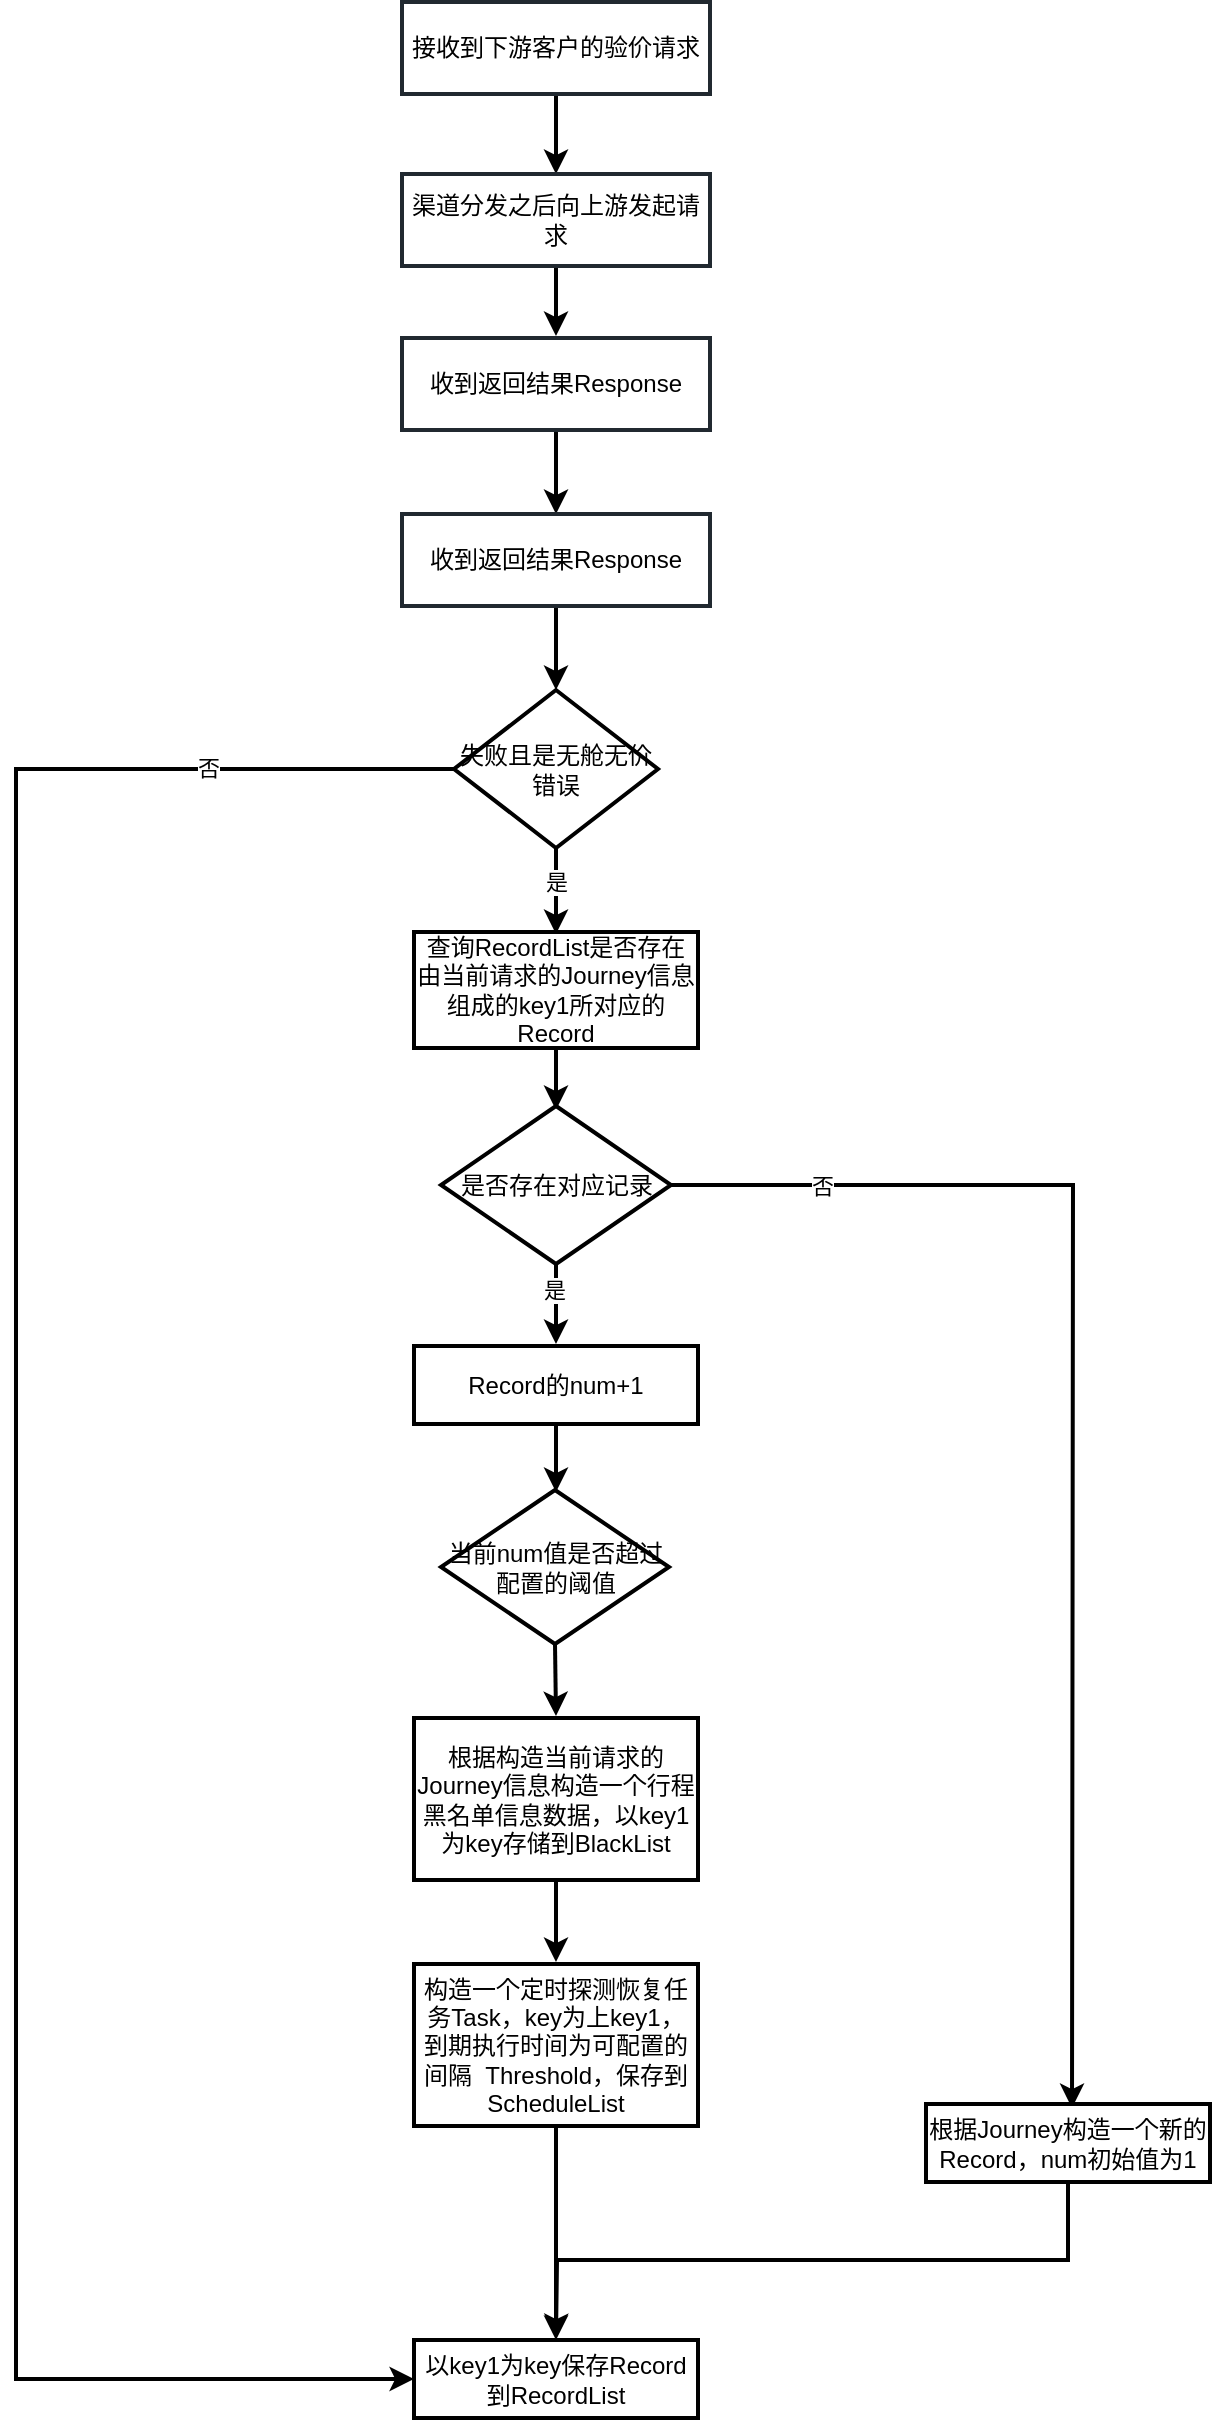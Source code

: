 <mxfile version="21.5.0" type="github">
  <diagram name="探测存在质量问题航班组合流程" id="lohE0_ROMSyT3_82dJKe">
    <mxGraphModel dx="2275" dy="1332" grid="0" gridSize="10" guides="1" tooltips="1" connect="1" arrows="1" fold="1" page="1" pageScale="1" pageWidth="827" pageHeight="1169" math="0" shadow="0">
      <root>
        <mxCell id="0" />
        <mxCell id="1" parent="0" />
        <mxCell id="neV9el-shMqcffgQ8eqq-3" style="edgeStyle=orthogonalEdgeStyle;rounded=0;orthogonalLoop=1;jettySize=auto;html=1;exitX=0.5;exitY=1;exitDx=0;exitDy=0;entryX=0.5;entryY=0;entryDx=0;entryDy=0;strokeWidth=2;" edge="1" parent="1" source="neV9el-shMqcffgQ8eqq-1" target="neV9el-shMqcffgQ8eqq-2">
          <mxGeometry relative="1" as="geometry" />
        </mxCell>
        <mxCell id="neV9el-shMqcffgQ8eqq-1" value="接收到下游客户的验价请求&lt;p style=&quot;line-height: 100%;margin-bottom: 0pt;margin-top: 0pt;font-size: 11pt;color: #494949;&quot; class=&quot;ql-direction-ltr&quot;&gt;&lt;/p&gt;&lt;span data-copy-origin=&quot;https://shimo.im&quot; data-docs-delta=&quot;[[20,&amp;quot;接收到下游客户的验价请求&amp;quot;]]&quot;&gt;&lt;/span&gt;&lt;p style=&quot;line-height: 100%;margin-bottom: 0pt;margin-top: 0pt;font-size: 11pt;color: #494949;&quot; class=&quot;ql-direction-ltr&quot;&gt;&lt;/p&gt;&lt;span data-copy-origin=&quot;https://shimo.im&quot; data-docs-delta=&quot;[[20,&amp;quot;接收到下游客户的验价请求&amp;quot;]]&quot;&gt;&lt;/span&gt;&lt;p style=&quot;line-height: 100%;margin-bottom: 0pt;margin-top: 0pt;font-size: 11pt;color: #494949;&quot; class=&quot;ql-direction-ltr&quot;&gt;&lt;/p&gt;&lt;span data-copy-origin=&quot;https://shimo.im&quot; data-docs-delta=&quot;[[20,&amp;quot;接收到下游客户的验价请求&amp;quot;]]&quot;&gt;&lt;/span&gt;&lt;p style=&quot;line-height: 100%;margin-bottom: 0pt;margin-top: 0pt;font-size: 11pt;color: #494949;&quot; class=&quot;ql-direction-ltr&quot;&gt;&lt;/p&gt;&lt;span data-copy-origin=&quot;https://shimo.im&quot; data-docs-delta=&quot;[[20,&amp;quot;接收到下游客户的验价请求&amp;quot;]]&quot;&gt;&lt;/span&gt;&lt;p style=&quot;line-height: 100%;margin-bottom: 0pt;margin-top: 0pt;font-size: 11pt;color: #494949;&quot; class=&quot;ql-direction-ltr&quot;&gt;&lt;/p&gt;&lt;span data-copy-origin=&quot;https://shimo.im&quot; data-docs-delta=&quot;[[20,&amp;quot;接收到下游客户的验价请求&amp;quot;]]&quot;&gt;&lt;/span&gt;" style="rounded=0;whiteSpace=wrap;html=1;strokeWidth=2;strokeColor=#212930;" vertex="1" parent="1">
          <mxGeometry x="233" y="112" width="154" height="46" as="geometry" />
        </mxCell>
        <mxCell id="neV9el-shMqcffgQ8eqq-4" style="edgeStyle=orthogonalEdgeStyle;rounded=0;orthogonalLoop=1;jettySize=auto;html=1;exitX=0.5;exitY=1;exitDx=0;exitDy=0;strokeWidth=2;" edge="1" parent="1" source="neV9el-shMqcffgQ8eqq-2">
          <mxGeometry relative="1" as="geometry">
            <mxPoint x="310" y="279" as="targetPoint" />
          </mxGeometry>
        </mxCell>
        <mxCell id="neV9el-shMqcffgQ8eqq-2" value="&lt;p style=&quot;line-height: 100%;margin-bottom: 0pt;margin-top: 0pt;font-size: 11pt;color: #494949;&quot; class=&quot;ql-direction-ltr&quot;&gt;&lt;/p&gt;渠道分发之后向上游发起请求&lt;p style=&quot;line-height: 100%;margin-bottom: 0pt;margin-top: 0pt;font-size: 11pt;color: #494949;&quot; class=&quot;ql-direction-ltr&quot;&gt;&lt;/p&gt;&lt;span data-copy-origin=&quot;https://shimo.im&quot; data-docs-delta=&quot;[[20,&amp;quot;接收到下游客户的验价请求&amp;quot;]]&quot;&gt;&lt;/span&gt;&lt;p style=&quot;line-height: 100%;margin-bottom: 0pt;margin-top: 0pt;font-size: 11pt;color: #494949;&quot; class=&quot;ql-direction-ltr&quot;&gt;&lt;/p&gt;&lt;span data-copy-origin=&quot;https://shimo.im&quot; data-docs-delta=&quot;[[20,&amp;quot;接收到下游客户的验价请求&amp;quot;]]&quot;&gt;&lt;/span&gt;&lt;p style=&quot;line-height: 100%;margin-bottom: 0pt;margin-top: 0pt;font-size: 11pt;color: #494949;&quot; class=&quot;ql-direction-ltr&quot;&gt;&lt;/p&gt;&lt;span data-copy-origin=&quot;https://shimo.im&quot; data-docs-delta=&quot;[[20,&amp;quot;接收到下游客户的验价请求&amp;quot;]]&quot;&gt;&lt;/span&gt;&lt;p style=&quot;line-height: 100%;margin-bottom: 0pt;margin-top: 0pt;font-size: 11pt;color: #494949;&quot; class=&quot;ql-direction-ltr&quot;&gt;&lt;/p&gt;&lt;span data-copy-origin=&quot;https://shimo.im&quot; data-docs-delta=&quot;[[20,&amp;quot;接收到下游客户的验价请求&amp;quot;]]&quot;&gt;&lt;/span&gt;&lt;p style=&quot;line-height: 100%;margin-bottom: 0pt;margin-top: 0pt;font-size: 11pt;color: #494949;&quot; class=&quot;ql-direction-ltr&quot;&gt;&lt;/p&gt;&lt;span data-copy-origin=&quot;https://shimo.im&quot; data-docs-delta=&quot;[[20,&amp;quot;接收到下游客户的验价请求&amp;quot;]]&quot;&gt;&lt;/span&gt;" style="rounded=0;whiteSpace=wrap;html=1;strokeWidth=2;strokeColor=#212930;" vertex="1" parent="1">
          <mxGeometry x="233" y="198" width="154" height="46" as="geometry" />
        </mxCell>
        <mxCell id="neV9el-shMqcffgQ8eqq-7" style="edgeStyle=orthogonalEdgeStyle;rounded=0;orthogonalLoop=1;jettySize=auto;html=1;exitX=0.5;exitY=1;exitDx=0;exitDy=0;strokeWidth=2;" edge="1" parent="1" source="neV9el-shMqcffgQ8eqq-5">
          <mxGeometry relative="1" as="geometry">
            <mxPoint x="310" y="368" as="targetPoint" />
          </mxGeometry>
        </mxCell>
        <mxCell id="neV9el-shMqcffgQ8eqq-5" value="&lt;p style=&quot;line-height: 100%;margin-bottom: 0pt;margin-top: 0pt;font-size: 11pt;color: #494949;&quot; class=&quot;ql-direction-ltr&quot;&gt;&lt;/p&gt;收到返回结果Response&lt;p style=&quot;line-height: 100%;margin-bottom: 0pt;margin-top: 0pt;font-size: 11pt;color: #494949;&quot; class=&quot;ql-direction-ltr&quot;&gt;&lt;/p&gt;&lt;span data-copy-origin=&quot;https://shimo.im&quot; data-docs-delta=&quot;[[20,&amp;quot;接收到下游客户的验价请求&amp;quot;]]&quot;&gt;&lt;/span&gt;&lt;p style=&quot;line-height: 100%;margin-bottom: 0pt;margin-top: 0pt;font-size: 11pt;color: #494949;&quot; class=&quot;ql-direction-ltr&quot;&gt;&lt;/p&gt;&lt;span data-copy-origin=&quot;https://shimo.im&quot; data-docs-delta=&quot;[[20,&amp;quot;接收到下游客户的验价请求&amp;quot;]]&quot;&gt;&lt;/span&gt;&lt;p style=&quot;line-height: 100%;margin-bottom: 0pt;margin-top: 0pt;font-size: 11pt;color: #494949;&quot; class=&quot;ql-direction-ltr&quot;&gt;&lt;/p&gt;&lt;span data-copy-origin=&quot;https://shimo.im&quot; data-docs-delta=&quot;[[20,&amp;quot;接收到下游客户的验价请求&amp;quot;]]&quot;&gt;&lt;/span&gt;&lt;p style=&quot;line-height: 100%;margin-bottom: 0pt;margin-top: 0pt;font-size: 11pt;color: #494949;&quot; class=&quot;ql-direction-ltr&quot;&gt;&lt;/p&gt;&lt;span data-copy-origin=&quot;https://shimo.im&quot; data-docs-delta=&quot;[[20,&amp;quot;接收到下游客户的验价请求&amp;quot;]]&quot;&gt;&lt;/span&gt;&lt;p style=&quot;line-height: 100%;margin-bottom: 0pt;margin-top: 0pt;font-size: 11pt;color: #494949;&quot; class=&quot;ql-direction-ltr&quot;&gt;&lt;/p&gt;&lt;span data-copy-origin=&quot;https://shimo.im&quot; data-docs-delta=&quot;[[20,&amp;quot;接收到下游客户的验价请求&amp;quot;]]&quot;&gt;&lt;/span&gt;" style="rounded=0;whiteSpace=wrap;html=1;strokeWidth=2;strokeColor=#212930;" vertex="1" parent="1">
          <mxGeometry x="233" y="280" width="154" height="46" as="geometry" />
        </mxCell>
        <mxCell id="neV9el-shMqcffgQ8eqq-9" style="edgeStyle=orthogonalEdgeStyle;rounded=0;orthogonalLoop=1;jettySize=auto;html=1;exitX=0.5;exitY=1;exitDx=0;exitDy=0;strokeWidth=2;" edge="1" parent="1" source="neV9el-shMqcffgQ8eqq-8">
          <mxGeometry relative="1" as="geometry">
            <mxPoint x="310" y="456" as="targetPoint" />
          </mxGeometry>
        </mxCell>
        <mxCell id="neV9el-shMqcffgQ8eqq-8" value="&lt;p style=&quot;line-height: 100%;margin-bottom: 0pt;margin-top: 0pt;font-size: 11pt;color: #494949;&quot; class=&quot;ql-direction-ltr&quot;&gt;&lt;/p&gt;收到返回结果Response&lt;p style=&quot;line-height: 100%;margin-bottom: 0pt;margin-top: 0pt;font-size: 11pt;color: #494949;&quot; class=&quot;ql-direction-ltr&quot;&gt;&lt;/p&gt;&lt;span data-copy-origin=&quot;https://shimo.im&quot; data-docs-delta=&quot;[[20,&amp;quot;接收到下游客户的验价请求&amp;quot;]]&quot;&gt;&lt;/span&gt;&lt;p style=&quot;line-height: 100%;margin-bottom: 0pt;margin-top: 0pt;font-size: 11pt;color: #494949;&quot; class=&quot;ql-direction-ltr&quot;&gt;&lt;/p&gt;&lt;span data-copy-origin=&quot;https://shimo.im&quot; data-docs-delta=&quot;[[20,&amp;quot;接收到下游客户的验价请求&amp;quot;]]&quot;&gt;&lt;/span&gt;&lt;p style=&quot;line-height: 100%;margin-bottom: 0pt;margin-top: 0pt;font-size: 11pt;color: #494949;&quot; class=&quot;ql-direction-ltr&quot;&gt;&lt;/p&gt;&lt;span data-copy-origin=&quot;https://shimo.im&quot; data-docs-delta=&quot;[[20,&amp;quot;接收到下游客户的验价请求&amp;quot;]]&quot;&gt;&lt;/span&gt;&lt;p style=&quot;line-height: 100%;margin-bottom: 0pt;margin-top: 0pt;font-size: 11pt;color: #494949;&quot; class=&quot;ql-direction-ltr&quot;&gt;&lt;/p&gt;&lt;span data-copy-origin=&quot;https://shimo.im&quot; data-docs-delta=&quot;[[20,&amp;quot;接收到下游客户的验价请求&amp;quot;]]&quot;&gt;&lt;/span&gt;&lt;p style=&quot;line-height: 100%;margin-bottom: 0pt;margin-top: 0pt;font-size: 11pt;color: #494949;&quot; class=&quot;ql-direction-ltr&quot;&gt;&lt;/p&gt;&lt;span data-copy-origin=&quot;https://shimo.im&quot; data-docs-delta=&quot;[[20,&amp;quot;接收到下游客户的验价请求&amp;quot;]]&quot;&gt;&lt;/span&gt;" style="rounded=0;whiteSpace=wrap;html=1;strokeWidth=2;strokeColor=#212930;" vertex="1" parent="1">
          <mxGeometry x="233" y="368" width="154" height="46" as="geometry" />
        </mxCell>
        <mxCell id="neV9el-shMqcffgQ8eqq-11" style="edgeStyle=orthogonalEdgeStyle;rounded=0;orthogonalLoop=1;jettySize=auto;html=1;exitX=0.5;exitY=1;exitDx=0;exitDy=0;strokeWidth=2;" edge="1" parent="1" source="neV9el-shMqcffgQ8eqq-10">
          <mxGeometry relative="1" as="geometry">
            <mxPoint x="310" y="578" as="targetPoint" />
          </mxGeometry>
        </mxCell>
        <mxCell id="neV9el-shMqcffgQ8eqq-29" value="是" style="edgeLabel;html=1;align=center;verticalAlign=middle;resizable=0;points=[];" vertex="1" connectable="0" parent="neV9el-shMqcffgQ8eqq-11">
          <mxGeometry x="-0.616" relative="1" as="geometry">
            <mxPoint y="8" as="offset" />
          </mxGeometry>
        </mxCell>
        <mxCell id="neV9el-shMqcffgQ8eqq-30" style="edgeStyle=orthogonalEdgeStyle;rounded=0;orthogonalLoop=1;jettySize=auto;html=1;exitX=0;exitY=0.5;exitDx=0;exitDy=0;entryX=0;entryY=0.5;entryDx=0;entryDy=0;strokeWidth=2;" edge="1" parent="1" source="neV9el-shMqcffgQ8eqq-10" target="neV9el-shMqcffgQ8eqq-27">
          <mxGeometry relative="1" as="geometry">
            <Array as="points">
              <mxPoint x="40" y="495" />
              <mxPoint x="40" y="1301" />
            </Array>
          </mxGeometry>
        </mxCell>
        <mxCell id="neV9el-shMqcffgQ8eqq-31" value="否" style="edgeLabel;html=1;align=center;verticalAlign=middle;resizable=0;points=[];" vertex="1" connectable="0" parent="neV9el-shMqcffgQ8eqq-30">
          <mxGeometry x="-0.796" y="-1" relative="1" as="geometry">
            <mxPoint x="1" as="offset" />
          </mxGeometry>
        </mxCell>
        <mxCell id="neV9el-shMqcffgQ8eqq-10" value="失败且是无舱无价错误" style="rhombus;whiteSpace=wrap;html=1;strokeWidth=2;" vertex="1" parent="1">
          <mxGeometry x="259" y="456" width="102" height="79" as="geometry" />
        </mxCell>
        <mxCell id="neV9el-shMqcffgQ8eqq-13" style="edgeStyle=orthogonalEdgeStyle;rounded=0;orthogonalLoop=1;jettySize=auto;html=1;exitX=0.5;exitY=1;exitDx=0;exitDy=0;strokeWidth=2;" edge="1" parent="1" source="neV9el-shMqcffgQ8eqq-12">
          <mxGeometry relative="1" as="geometry">
            <mxPoint x="310" y="666" as="targetPoint" />
          </mxGeometry>
        </mxCell>
        <mxCell id="neV9el-shMqcffgQ8eqq-12" value="查询RecordList是否存在由当前请求的Journey信息组成的key1所对应的Record" style="rounded=0;whiteSpace=wrap;html=1;strokeWidth=2;" vertex="1" parent="1">
          <mxGeometry x="239" y="577" width="142" height="58" as="geometry" />
        </mxCell>
        <mxCell id="neV9el-shMqcffgQ8eqq-15" style="edgeStyle=orthogonalEdgeStyle;rounded=0;orthogonalLoop=1;jettySize=auto;html=1;exitX=0.5;exitY=1;exitDx=0;exitDy=0;strokeWidth=2;" edge="1" parent="1" source="neV9el-shMqcffgQ8eqq-14">
          <mxGeometry relative="1" as="geometry">
            <mxPoint x="310" y="783" as="targetPoint" />
          </mxGeometry>
        </mxCell>
        <mxCell id="neV9el-shMqcffgQ8eqq-33" value="是" style="edgeLabel;html=1;align=center;verticalAlign=middle;resizable=0;points=[];" vertex="1" connectable="0" parent="neV9el-shMqcffgQ8eqq-15">
          <mxGeometry x="-0.39" y="-1" relative="1" as="geometry">
            <mxPoint as="offset" />
          </mxGeometry>
        </mxCell>
        <mxCell id="neV9el-shMqcffgQ8eqq-28" style="edgeStyle=orthogonalEdgeStyle;rounded=0;orthogonalLoop=1;jettySize=auto;html=1;exitX=1;exitY=0.5;exitDx=0;exitDy=0;strokeWidth=2;" edge="1" parent="1" source="neV9el-shMqcffgQ8eqq-14">
          <mxGeometry relative="1" as="geometry">
            <mxPoint x="568" y="1165" as="targetPoint" />
          </mxGeometry>
        </mxCell>
        <mxCell id="neV9el-shMqcffgQ8eqq-32" value="否" style="edgeLabel;html=1;align=center;verticalAlign=middle;resizable=0;points=[];" vertex="1" connectable="0" parent="neV9el-shMqcffgQ8eqq-28">
          <mxGeometry x="-0.774" relative="1" as="geometry">
            <mxPoint as="offset" />
          </mxGeometry>
        </mxCell>
        <mxCell id="neV9el-shMqcffgQ8eqq-14" value="是否存在对应记录" style="rhombus;whiteSpace=wrap;html=1;strokeWidth=2;" vertex="1" parent="1">
          <mxGeometry x="252.5" y="664" width="115" height="79" as="geometry" />
        </mxCell>
        <mxCell id="neV9el-shMqcffgQ8eqq-17" style="edgeStyle=orthogonalEdgeStyle;rounded=0;orthogonalLoop=1;jettySize=auto;html=1;exitX=0.5;exitY=1;exitDx=0;exitDy=0;strokeWidth=2;" edge="1" parent="1" source="neV9el-shMqcffgQ8eqq-16">
          <mxGeometry relative="1" as="geometry">
            <mxPoint x="310" y="857" as="targetPoint" />
          </mxGeometry>
        </mxCell>
        <mxCell id="neV9el-shMqcffgQ8eqq-16" value="Record的num+1" style="rounded=0;whiteSpace=wrap;html=1;strokeWidth=2;" vertex="1" parent="1">
          <mxGeometry x="239" y="784" width="142" height="39" as="geometry" />
        </mxCell>
        <mxCell id="neV9el-shMqcffgQ8eqq-19" style="edgeStyle=orthogonalEdgeStyle;rounded=0;orthogonalLoop=1;jettySize=auto;html=1;exitX=0.5;exitY=1;exitDx=0;exitDy=0;strokeWidth=2;" edge="1" parent="1" source="neV9el-shMqcffgQ8eqq-18">
          <mxGeometry relative="1" as="geometry">
            <mxPoint x="310" y="969" as="targetPoint" />
          </mxGeometry>
        </mxCell>
        <mxCell id="neV9el-shMqcffgQ8eqq-18" value="当前num值是否超过配置的阈值" style="rhombus;whiteSpace=wrap;html=1;strokeWidth=2;" vertex="1" parent="1">
          <mxGeometry x="252.5" y="856" width="114" height="77" as="geometry" />
        </mxCell>
        <mxCell id="neV9el-shMqcffgQ8eqq-21" style="edgeStyle=orthogonalEdgeStyle;rounded=0;orthogonalLoop=1;jettySize=auto;html=1;exitX=0.5;exitY=1;exitDx=0;exitDy=0;strokeWidth=2;" edge="1" parent="1" source="neV9el-shMqcffgQ8eqq-20">
          <mxGeometry relative="1" as="geometry">
            <mxPoint x="310" y="1092" as="targetPoint" />
          </mxGeometry>
        </mxCell>
        <mxCell id="neV9el-shMqcffgQ8eqq-20" value="&lt;div&gt;根据构造当前请求的Journey信息构造一个行程黑名单信息数据，以key1为key存储到&lt;span style=&quot;background-color: initial;&quot;&gt;BlackList&lt;/span&gt;&lt;/div&gt;" style="rounded=0;whiteSpace=wrap;html=1;strokeWidth=2;" vertex="1" parent="1">
          <mxGeometry x="239" y="970" width="142" height="81" as="geometry" />
        </mxCell>
        <mxCell id="neV9el-shMqcffgQ8eqq-23" style="edgeStyle=orthogonalEdgeStyle;rounded=0;orthogonalLoop=1;jettySize=auto;html=1;exitX=0.5;exitY=1;exitDx=0;exitDy=0;entryX=0.5;entryY=0;entryDx=0;entryDy=0;strokeWidth=2;" edge="1" parent="1" source="neV9el-shMqcffgQ8eqq-22" target="neV9el-shMqcffgQ8eqq-27">
          <mxGeometry relative="1" as="geometry">
            <mxPoint x="310" y="1209" as="targetPoint" />
          </mxGeometry>
        </mxCell>
        <mxCell id="neV9el-shMqcffgQ8eqq-22" value="&lt;div&gt;构造一个定时探测恢复任&lt;span style=&quot;background-color: initial;&quot;&gt;务Task，key为上key1，到期执行时间为可配置的间隔&amp;nbsp; &lt;/span&gt;&lt;span style=&quot;background-color: initial;&quot;&gt;Threshold，保存到ScheduleList&lt;/span&gt;&lt;/div&gt;" style="rounded=0;whiteSpace=wrap;html=1;strokeWidth=2;" vertex="1" parent="1">
          <mxGeometry x="239" y="1093" width="142" height="81" as="geometry" />
        </mxCell>
        <mxCell id="neV9el-shMqcffgQ8eqq-26" style="edgeStyle=orthogonalEdgeStyle;rounded=0;orthogonalLoop=1;jettySize=auto;html=1;exitX=0.5;exitY=1;exitDx=0;exitDy=0;strokeWidth=2;" edge="1" parent="1" source="neV9el-shMqcffgQ8eqq-25">
          <mxGeometry relative="1" as="geometry">
            <mxPoint x="310" y="1280" as="targetPoint" />
          </mxGeometry>
        </mxCell>
        <mxCell id="neV9el-shMqcffgQ8eqq-25" value="根据Journey构造一个新的Record，num初始值为1" style="rounded=0;whiteSpace=wrap;html=1;strokeWidth=2;" vertex="1" parent="1">
          <mxGeometry x="495" y="1163" width="142" height="39" as="geometry" />
        </mxCell>
        <mxCell id="neV9el-shMqcffgQ8eqq-27" value="以key1为key保存Record到RecordList" style="rounded=0;whiteSpace=wrap;html=1;strokeWidth=2;" vertex="1" parent="1">
          <mxGeometry x="239" y="1281" width="142" height="39" as="geometry" />
        </mxCell>
      </root>
    </mxGraphModel>
  </diagram>
</mxfile>
